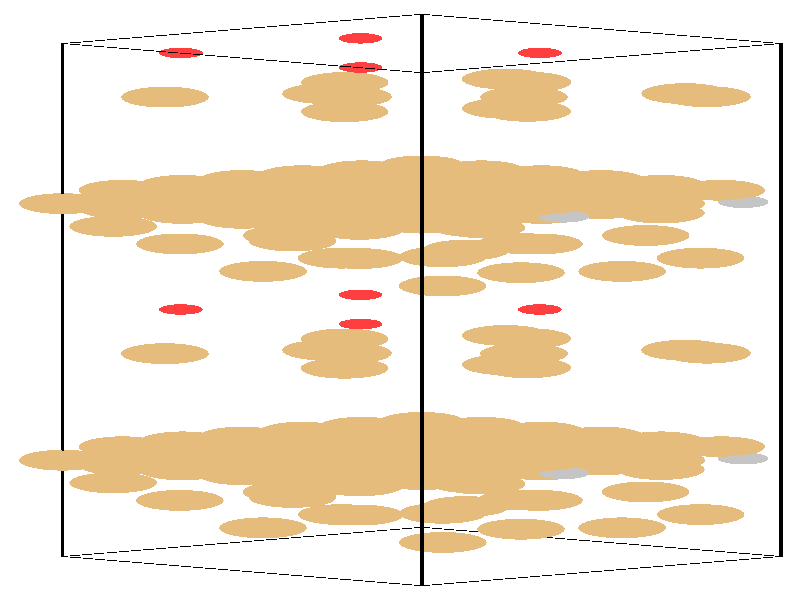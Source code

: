 #include "colors.inc"
#include "finish.inc"

global_settings {assumed_gamma 1 max_trace_level 6}
background {color White}
camera {orthographic
  right -24.13*x up 76.08*y
  direction 1.00*z
  location <0,0,50.00> look_at <0,0,0>}
light_source {<  2.00,   3.00,  40.00> color White
  area_light <0.70, 0, 0>, <0, 0.70, 0>, 3, 3
  adaptive 1 jitter}

#declare simple = finish {phong 0.7}
#declare pale = finish {ambient .5 diffuse .85 roughness .001 specular 0.200 }
#declare intermediate = finish {ambient 0.3 diffuse 0.6 specular 0.10 roughness 0.04 }
#declare vmd = finish {ambient .0 diffuse .65 phong 0.1 phong_size 40. specular 0.500 }
#declare jmol = finish {ambient .2 diffuse .6 specular 1 roughness .001 metallic}
#declare ase2 = finish {ambient 0.05 brilliance 3 diffuse 0.6 metallic specular 0.70 roughness 0.04 reflection 0.15}
#declare ase3 = finish {ambient .15 brilliance 2 diffuse .6 metallic specular 1. roughness .001 reflection .0}
#declare glass = finish {ambient .05 diffuse .3 specular 1. roughness .001}
#declare glass2 = finish {ambient .0 diffuse .3 specular 1. reflection .25 roughness .001}
#declare Rcell = 0.050;
#declare Rbond = 0.100;

#macro atom(LOC, R, COL, TRANS, FIN)
  sphere{LOC, R texture{pigment{color COL transmit TRANS} finish{FIN}}}
#end
#macro constrain(LOC, R, COL, TRANS FIN)
union{torus{R, Rcell rotate 45*z texture{pigment{color COL transmit TRANS} finish{FIN}}}
      torus{R, Rcell rotate -45*z texture{pigment{color COL transmit TRANS} finish{FIN}}}
      translate LOC}
#end

cylinder {<-10.17, -32.52, -33.83>, <  0.66, -36.23, -23.65>, Rcell pigment {Black}}
cylinder {<  0.66, -28.82, -44.00>, < 11.49, -32.52, -33.83>, Rcell pigment {Black}}
cylinder {<  0.66,  36.23, -20.33>, < 11.49,  32.52, -10.15>, Rcell pigment {Black}}
cylinder {<-10.17,  32.52, -10.15>, <  0.66,  28.82,   0.03>, Rcell pigment {Black}}
cylinder {<-10.17, -32.52, -33.83>, <  0.66, -28.82, -44.00>, Rcell pigment {Black}}
cylinder {<  0.66, -36.23, -23.65>, < 11.49, -32.52, -33.83>, Rcell pigment {Black}}
cylinder {<  0.66,  28.82,   0.03>, < 11.49,  32.52, -10.15>, Rcell pigment {Black}}
cylinder {<-10.17,  32.52, -10.15>, <  0.66,  36.23, -20.33>, Rcell pigment {Black}}
cylinder {<-10.17, -32.52, -33.83>, <-10.17,  32.52, -10.15>, Rcell pigment {Black}}
cylinder {<  0.66, -36.23, -23.65>, <  0.66,  28.82,   0.03>, Rcell pigment {Black}}
cylinder {< 11.49, -32.52, -33.83>, < 11.49,  32.52, -10.15>, Rcell pigment {Black}}
cylinder {<  0.66, -28.82, -44.00>, <  0.66,  36.23, -20.33>, Rcell pigment {Black}}
atom(<-10.17, -20.31, -29.38>, 1.32, rgb <0.78, 0.50, 0.20>, 0.0, ase3) // #0 
atom(< -8.37, -20.92, -27.68>, 1.32, rgb <0.78, 0.50, 0.20>, 0.0, ase3) // #1 
atom(< -6.56, -21.54, -25.99>, 1.32, rgb <0.78, 0.50, 0.20>, 0.0, ase3) // #2 
atom(< -8.37, -19.69, -31.08>, 1.32, rgb <0.78, 0.50, 0.20>, 0.0, ase3) // #3 
atom(< -6.56, -20.31, -29.38>, 1.32, rgb <0.78, 0.50, 0.20>, 0.0, ase3) // #4 
atom(< -4.76, -20.92, -27.68>, 1.32, rgb <0.78, 0.50, 0.20>, 0.0, ase3) // #5 
atom(< -6.56, -19.07, -32.77>, 1.32, rgb <0.78, 0.50, 0.20>, 0.0, ase3) // #6 
atom(< -4.76, -19.69, -31.08>, 1.32, rgb <0.78, 0.50, 0.20>, 0.0, ase3) // #7 
atom(< -2.95, -20.31, -29.38>, 1.32, rgb <0.78, 0.50, 0.20>, 0.0, ase3) // #8 
atom(< -8.37, -18.61, -28.76>, 1.32, rgb <0.78, 0.50, 0.20>, 0.0, ase3) // #9 
atom(< -6.56, -19.23, -27.07>, 1.32, rgb <0.78, 0.50, 0.20>, 0.0, ase3) // #10 
atom(< -4.76, -19.85, -25.37>, 1.32, rgb <0.78, 0.50, 0.20>, 0.0, ase3) // #11 
atom(< -6.56, -17.99, -30.46>, 1.32, rgb <0.78, 0.50, 0.20>, 0.0, ase3) // #12 
atom(< -4.76, -18.61, -28.76>, 1.32, rgb <0.78, 0.50, 0.20>, 0.0, ase3) // #13 
atom(< -2.95, -19.23, -27.07>, 1.32, rgb <0.78, 0.50, 0.20>, 0.0, ase3) // #14 
atom(< -4.76, -17.38, -32.15>, 1.32, rgb <0.78, 0.50, 0.20>, 0.0, ase3) // #15 
atom(< -2.95, -17.99, -30.46>, 1.32, rgb <0.78, 0.50, 0.20>, 0.0, ase3) // #16 
atom(< -1.14, -18.61, -28.76>, 1.32, rgb <0.78, 0.50, 0.20>, 0.0, ase3) // #17 
atom(<  3.84,  -4.89, -28.81>, 1.32, rgb <0.78, 0.50, 0.20>, 0.0, ase3) // #18 
atom(<  1.29,   1.78, -16.76>, 1.32, rgb <0.78, 0.50, 0.20>, 0.0, ase3) // #19 
atom(< -1.67,  -8.65, -16.53>, 1.32, rgb <0.78, 0.50, 0.20>, 0.0, ase3) // #20 
atom(< -1.22,   8.96, -24.31>, 1.32, rgb <0.78, 0.50, 0.20>, 0.0, ase3) // #21 
atom(< -3.24,   7.49, -14.74>, 1.32, rgb <0.78, 0.50, 0.20>, 0.0, ase3) // #22 
atom(< -3.42,   8.18, -18.82>, 1.32, rgb <0.78, 0.50, 0.20>, 0.0, ase3) // #23 
atom(<  3.65,   7.17, -26.40>, 1.32, rgb <0.78, 0.50, 0.20>, 0.0, ase3) // #24 
atom(<  7.87,  11.03, -20.21>, 1.32, rgb <0.78, 0.50, 0.20>, 0.0, ase3) // #25 
atom(< -2.23,  -6.36, -21.81>, 1.32, rgb <0.78, 0.50, 0.20>, 0.0, ase3) // #26 
atom(< -6.61,  -1.20, -21.12>, 0.66, rgb <1.00, 0.05, 0.05>, 0.0, ase3) // #27 
atom(<  4.94, -18.24, -33.98>, 0.76, rgb <0.56, 0.56, 0.56>, 0.0, ase3) // #28 
atom(<-10.17,  12.22, -17.54>, 1.32, rgb <0.78, 0.50, 0.20>, 0.0, ase3) // #29 
atom(< -8.37,  11.60, -15.85>, 1.32, rgb <0.78, 0.50, 0.20>, 0.0, ase3) // #30 
atom(< -6.56,  10.98, -14.15>, 1.32, rgb <0.78, 0.50, 0.20>, 0.0, ase3) // #31 
atom(< -8.37,  12.83, -19.24>, 1.32, rgb <0.78, 0.50, 0.20>, 0.0, ase3) // #32 
atom(< -6.56,  12.22, -17.54>, 1.32, rgb <0.78, 0.50, 0.20>, 0.0, ase3) // #33 
atom(< -4.76,  11.60, -15.85>, 1.32, rgb <0.78, 0.50, 0.20>, 0.0, ase3) // #34 
atom(< -6.56,  13.45, -20.93>, 1.32, rgb <0.78, 0.50, 0.20>, 0.0, ase3) // #35 
atom(< -4.76,  12.83, -19.24>, 1.32, rgb <0.78, 0.50, 0.20>, 0.0, ase3) // #36 
atom(< -2.95,  12.22, -17.54>, 1.32, rgb <0.78, 0.50, 0.20>, 0.0, ase3) // #37 
atom(< -8.37,  13.91, -16.92>, 1.32, rgb <0.78, 0.50, 0.20>, 0.0, ase3) // #38 
atom(< -6.56,  13.29, -15.23>, 1.32, rgb <0.78, 0.50, 0.20>, 0.0, ase3) // #39 
atom(< -4.76,  12.68, -13.53>, 1.32, rgb <0.78, 0.50, 0.20>, 0.0, ase3) // #40 
atom(< -6.56,  14.53, -18.62>, 1.32, rgb <0.78, 0.50, 0.20>, 0.0, ase3) // #41 
atom(< -4.76,  13.91, -16.92>, 1.32, rgb <0.78, 0.50, 0.20>, 0.0, ase3) // #42 
atom(< -2.95,  13.29, -15.23>, 1.32, rgb <0.78, 0.50, 0.20>, 0.0, ase3) // #43 
atom(< -4.76,  15.15, -20.32>, 1.32, rgb <0.78, 0.50, 0.20>, 0.0, ase3) // #44 
atom(< -2.95,  14.53, -18.62>, 1.32, rgb <0.78, 0.50, 0.20>, 0.0, ase3) // #45 
atom(< -1.14,  13.91, -16.92>, 1.32, rgb <0.78, 0.50, 0.20>, 0.0, ase3) // #46 
atom(<  3.84,  27.63, -16.97>, 1.32, rgb <0.78, 0.50, 0.20>, 0.0, ase3) // #47 
atom(<  1.29, -30.74, -28.60>, 1.32, rgb <0.78, 0.50, 0.20>, 0.0, ase3) // #48 
atom(< -1.67,  23.88,  -4.70>, 1.32, rgb <0.78, 0.50, 0.20>, 0.0, ase3) // #49 
atom(< -1.22, -23.56, -36.15>, 1.32, rgb <0.78, 0.50, 0.20>, 0.0, ase3) // #50 
atom(< -3.24, -25.03, -26.58>, 1.32, rgb <0.78, 0.50, 0.20>, 0.0, ase3) // #51 
atom(< -3.42, -24.34, -30.66>, 1.32, rgb <0.78, 0.50, 0.20>, 0.0, ase3) // #52 
atom(<  3.65, -25.36, -38.23>, 1.32, rgb <0.78, 0.50, 0.20>, 0.0, ase3) // #53 
atom(<  7.87, -21.49, -32.05>, 1.32, rgb <0.78, 0.50, 0.20>, 0.0, ase3) // #54 
atom(< -2.23,  26.17,  -9.97>, 1.32, rgb <0.78, 0.50, 0.20>, 0.0, ase3) // #55 
atom(< -6.61,  31.33,  -9.28>, 0.66, rgb <1.00, 0.05, 0.05>, 0.0, ase3) // #56 
atom(<  4.94,  14.28, -22.14>, 0.76, rgb <0.56, 0.56, 0.56>, 0.0, ase3) // #57 
atom(< -4.76, -18.45, -34.47>, 1.32, rgb <0.78, 0.50, 0.20>, 0.0, ase3) // #58 
atom(< -2.95, -19.07, -32.77>, 1.32, rgb <0.78, 0.50, 0.20>, 0.0, ase3) // #59 
atom(< -1.15, -19.69, -31.08>, 1.32, rgb <0.78, 0.50, 0.20>, 0.0, ase3) // #60 
atom(< -2.95, -17.84, -36.16>, 1.32, rgb <0.78, 0.50, 0.20>, 0.0, ase3) // #61 
atom(< -1.15, -18.45, -34.47>, 1.32, rgb <0.78, 0.50, 0.20>, 0.0, ase3) // #62 
atom(<  0.66, -19.07, -32.77>, 1.32, rgb <0.78, 0.50, 0.20>, 0.0, ase3) // #63 
atom(< -1.15, -17.22, -37.86>, 1.32, rgb <0.78, 0.50, 0.20>, 0.0, ase3) // #64 
atom(<  0.66, -17.84, -36.16>, 1.32, rgb <0.78, 0.50, 0.20>, 0.0, ase3) // #65 
atom(<  2.46, -18.45, -34.47>, 1.32, rgb <0.78, 0.50, 0.20>, 0.0, ase3) // #66 
atom(< -2.95, -16.76, -33.85>, 1.32, rgb <0.78, 0.50, 0.20>, 0.0, ase3) // #67 
atom(< -1.15, -17.38, -32.15>, 1.32, rgb <0.78, 0.50, 0.20>, 0.0, ase3) // #68 
atom(<  0.66, -17.99, -30.46>, 1.32, rgb <0.78, 0.50, 0.20>, 0.0, ase3) // #69 
atom(< -1.15, -16.14, -35.55>, 1.32, rgb <0.78, 0.50, 0.20>, 0.0, ase3) // #70 
atom(<  0.66, -16.76, -33.85>, 1.32, rgb <0.78, 0.50, 0.20>, 0.0, ase3) // #71 
atom(<  2.46, -17.38, -32.15>, 1.32, rgb <0.78, 0.50, 0.20>, 0.0, ase3) // #72 
atom(<  0.66, -15.52, -37.24>, 1.32, rgb <0.78, 0.50, 0.20>, 0.0, ase3) // #73 
atom(<  2.46, -16.14, -35.55>, 1.32, rgb <0.78, 0.50, 0.20>, 0.0, ase3) // #74 
atom(<  4.27, -16.76, -33.85>, 1.32, rgb <0.78, 0.50, 0.20>, 0.0, ase3) // #75 
atom(< -1.57,  -6.74, -23.72>, 1.32, rgb <0.78, 0.50, 0.20>, 0.0, ase3) // #76 
atom(<  6.70,   3.63, -21.85>, 1.32, rgb <0.78, 0.50, 0.20>, 0.0, ase3) // #77 
atom(<  3.74,  -6.80, -21.62>, 1.32, rgb <0.78, 0.50, 0.20>, 0.0, ase3) // #78 
atom(< -6.64,   7.11, -19.22>, 1.32, rgb <0.78, 0.50, 0.20>, 0.0, ase3) // #79 
atom(<  2.18,   9.34, -19.83>, 1.32, rgb <0.78, 0.50, 0.20>, 0.0, ase3) // #80 
atom(<  1.99,  10.04, -23.91>, 1.32, rgb <0.78, 0.50, 0.20>, 0.0, ase3) // #81 
atom(< -1.76,   5.31, -21.31>, 1.32, rgb <0.78, 0.50, 0.20>, 0.0, ase3) // #82 
atom(<  2.46,   9.18, -15.12>, 1.32, rgb <0.78, 0.50, 0.20>, 0.0, ase3) // #83 
atom(<  3.19,  -4.50, -26.90>, 1.32, rgb <0.78, 0.50, 0.20>, 0.0, ase3) // #84 
atom(< -1.19,   0.66, -26.21>, 0.66, rgb <1.00, 0.05, 0.05>, 0.0, ase3) // #85 
atom(< -0.48, -20.09, -28.89>, 0.76, rgb <0.56, 0.56, 0.56>, 0.0, ase3) // #86 
atom(< -4.76,  14.07, -22.63>, 1.32, rgb <0.78, 0.50, 0.20>, 0.0, ase3) // #87 
atom(< -2.95,  13.45, -20.93>, 1.32, rgb <0.78, 0.50, 0.20>, 0.0, ase3) // #88 
atom(< -1.15,  12.83, -19.24>, 1.32, rgb <0.78, 0.50, 0.20>, 0.0, ase3) // #89 
atom(< -2.95,  14.69, -24.33>, 1.32, rgb <0.78, 0.50, 0.20>, 0.0, ase3) // #90 
atom(< -1.15,  14.07, -22.63>, 1.32, rgb <0.78, 0.50, 0.20>, 0.0, ase3) // #91 
atom(<  0.66,  13.45, -20.93>, 1.32, rgb <0.78, 0.50, 0.20>, 0.0, ase3) // #92 
atom(< -1.15,  15.30, -26.02>, 1.32, rgb <0.78, 0.50, 0.20>, 0.0, ase3) // #93 
atom(<  0.66,  14.69, -24.33>, 1.32, rgb <0.78, 0.50, 0.20>, 0.0, ase3) // #94 
atom(<  2.46,  14.07, -22.63>, 1.32, rgb <0.78, 0.50, 0.20>, 0.0, ase3) // #95 
atom(< -2.95,  15.76, -22.01>, 1.32, rgb <0.78, 0.50, 0.20>, 0.0, ase3) // #96 
atom(< -1.15,  15.15, -20.32>, 1.32, rgb <0.78, 0.50, 0.20>, 0.0, ase3) // #97 
atom(<  0.66,  14.53, -18.62>, 1.32, rgb <0.78, 0.50, 0.20>, 0.0, ase3) // #98 
atom(< -1.15,  16.38, -23.71>, 1.32, rgb <0.78, 0.50, 0.20>, 0.0, ase3) // #99 
atom(<  0.66,  15.76, -22.01>, 1.32, rgb <0.78, 0.50, 0.20>, 0.0, ase3) // #100 
atom(<  2.46,  15.15, -20.32>, 1.32, rgb <0.78, 0.50, 0.20>, 0.0, ase3) // #101 
atom(<  0.66,  17.00, -25.41>, 1.32, rgb <0.78, 0.50, 0.20>, 0.0, ase3) // #102 
atom(<  2.46,  16.38, -23.71>, 1.32, rgb <0.78, 0.50, 0.20>, 0.0, ase3) // #103 
atom(<  4.27,  15.76, -22.01>, 1.32, rgb <0.78, 0.50, 0.20>, 0.0, ase3) // #104 
atom(< -1.57,  25.78, -11.88>, 1.32, rgb <0.78, 0.50, 0.20>, 0.0, ase3) // #105 
atom(<  6.70, -28.89, -33.69>, 1.32, rgb <0.78, 0.50, 0.20>, 0.0, ase3) // #106 
atom(<  3.74,  25.73,  -9.78>, 1.32, rgb <0.78, 0.50, 0.20>, 0.0, ase3) // #107 
atom(< -6.64, -25.41, -31.06>, 1.32, rgb <0.78, 0.50, 0.20>, 0.0, ase3) // #108 
atom(<  2.18, -23.18, -31.67>, 1.32, rgb <0.78, 0.50, 0.20>, 0.0, ase3) // #109 
atom(<  1.99, -22.49, -35.75>, 1.32, rgb <0.78, 0.50, 0.20>, 0.0, ase3) // #110 
atom(< -1.76, -27.21, -33.15>, 1.32, rgb <0.78, 0.50, 0.20>, 0.0, ase3) // #111 
atom(<  2.46, -23.34, -26.96>, 1.32, rgb <0.78, 0.50, 0.20>, 0.0, ase3) // #112 
atom(<  3.19,  28.02, -15.06>, 1.32, rgb <0.78, 0.50, 0.20>, 0.0, ase3) // #113 
atom(< -1.19,  33.18, -14.37>, 0.66, rgb <1.00, 0.05, 0.05>, 0.0, ase3) // #114 
atom(< -0.48,  12.43, -17.05>, 0.76, rgb <0.56, 0.56, 0.56>, 0.0, ase3) // #115 
atom(< -4.76, -22.16, -24.29>, 1.32, rgb <0.78, 0.50, 0.20>, 0.0, ase3) // #116 
atom(< -2.95, -22.78, -22.59>, 1.32, rgb <0.78, 0.50, 0.20>, 0.0, ase3) // #117 
atom(< -1.14, -23.39, -20.90>, 1.32, rgb <0.78, 0.50, 0.20>, 0.0, ase3) // #118 
atom(< -2.95, -21.54, -25.99>, 1.32, rgb <0.78, 0.50, 0.20>, 0.0, ase3) // #119 
atom(< -1.15, -22.16, -24.29>, 1.32, rgb <0.78, 0.50, 0.20>, 0.0, ase3) // #120 
atom(<  0.66, -22.78, -22.59>, 1.32, rgb <0.78, 0.50, 0.20>, 0.0, ase3) // #121 
atom(< -1.15, -20.92, -27.68>, 1.32, rgb <0.78, 0.50, 0.20>, 0.0, ase3) // #122 
atom(<  0.66, -21.54, -25.99>, 1.32, rgb <0.78, 0.50, 0.20>, 0.0, ase3) // #123 
atom(<  2.46, -22.16, -24.29>, 1.32, rgb <0.78, 0.50, 0.20>, 0.0, ase3) // #124 
atom(< -2.95, -20.46, -23.67>, 1.32, rgb <0.78, 0.50, 0.20>, 0.0, ase3) // #125 
atom(< -1.15, -21.08, -21.98>, 1.32, rgb <0.78, 0.50, 0.20>, 0.0, ase3) // #126 
atom(<  0.66, -21.70, -20.28>, 1.32, rgb <0.78, 0.50, 0.20>, 0.0, ase3) // #127 
atom(< -1.15, -19.85, -25.37>, 1.32, rgb <0.78, 0.50, 0.20>, 0.0, ase3) // #128 
atom(<  0.66, -20.46, -23.67>, 1.32, rgb <0.78, 0.50, 0.20>, 0.0, ase3) // #129 
atom(<  2.46, -21.08, -21.98>, 1.32, rgb <0.78, 0.50, 0.20>, 0.0, ase3) // #130 
atom(<  0.66, -19.23, -27.07>, 1.32, rgb <0.78, 0.50, 0.20>, 0.0, ase3) // #131 
atom(<  2.46, -19.85, -25.37>, 1.32, rgb <0.78, 0.50, 0.20>, 0.0, ase3) // #132 
atom(<  4.27, -20.46, -23.67>, 1.32, rgb <0.78, 0.50, 0.20>, 0.0, ase3) // #133 
atom(<  9.26,  -6.74, -23.72>, 1.32, rgb <0.78, 0.50, 0.20>, 0.0, ase3) // #134 
atom(< -4.13,   3.63, -21.85>, 1.32, rgb <0.78, 0.50, 0.20>, 0.0, ase3) // #135 
atom(< -7.09,  -6.80, -21.62>, 1.32, rgb <0.78, 0.50, 0.20>, 0.0, ase3) // #136 
atom(<  4.19,   7.11, -19.22>, 1.32, rgb <0.78, 0.50, 0.20>, 0.0, ase3) // #137 
atom(< -8.65,   9.34, -19.83>, 1.32, rgb <0.78, 0.50, 0.20>, 0.0, ase3) // #138 
atom(<  1.99,   6.33, -13.73>, 1.32, rgb <0.78, 0.50, 0.20>, 0.0, ase3) // #139 
atom(<  9.07,   5.31, -21.31>, 1.32, rgb <0.78, 0.50, 0.20>, 0.0, ase3) // #140 
atom(<  2.46,  12.88, -25.30>, 1.32, rgb <0.78, 0.50, 0.20>, 0.0, ase3) // #141 
atom(<  3.19,  -8.21, -16.72>, 1.32, rgb <0.78, 0.50, 0.20>, 0.0, ase3) // #142 
atom(< -1.19,  -3.05, -16.03>, 0.66, rgb <1.00, 0.05, 0.05>, 0.0, ase3) // #143 
atom(< 10.35, -20.09, -28.89>, 0.76, rgb <0.56, 0.56, 0.56>, 0.0, ase3) // #144 
atom(< -4.76,  10.36, -12.45>, 1.32, rgb <0.78, 0.50, 0.20>, 0.0, ase3) // #145 
atom(< -2.95,   9.75, -10.76>, 1.32, rgb <0.78, 0.50, 0.20>, 0.0, ase3) // #146 
atom(< -1.14,   9.13,  -9.06>, 1.32, rgb <0.78, 0.50, 0.20>, 0.0, ase3) // #147 
atom(< -2.95,  10.98, -14.15>, 1.32, rgb <0.78, 0.50, 0.20>, 0.0, ase3) // #148 
atom(< -1.15,  10.36, -12.45>, 1.32, rgb <0.78, 0.50, 0.20>, 0.0, ase3) // #149 
atom(<  0.66,   9.75, -10.76>, 1.32, rgb <0.78, 0.50, 0.20>, 0.0, ase3) // #150 
atom(< -1.15,  11.60, -15.85>, 1.32, rgb <0.78, 0.50, 0.20>, 0.0, ase3) // #151 
atom(<  0.66,  10.98, -14.15>, 1.32, rgb <0.78, 0.50, 0.20>, 0.0, ase3) // #152 
atom(<  2.46,  10.36, -12.45>, 1.32, rgb <0.78, 0.50, 0.20>, 0.0, ase3) // #153 
atom(< -2.95,  12.06, -11.84>, 1.32, rgb <0.78, 0.50, 0.20>, 0.0, ase3) // #154 
atom(< -1.15,  11.44, -10.14>, 1.32, rgb <0.78, 0.50, 0.20>, 0.0, ase3) // #155 
atom(<  0.66,  10.83,  -8.44>, 1.32, rgb <0.78, 0.50, 0.20>, 0.0, ase3) // #156 
atom(< -1.15,  12.68, -13.53>, 1.32, rgb <0.78, 0.50, 0.20>, 0.0, ase3) // #157 
atom(<  0.66,  12.06, -11.84>, 1.32, rgb <0.78, 0.50, 0.20>, 0.0, ase3) // #158 
atom(<  2.46,  11.44, -10.14>, 1.32, rgb <0.78, 0.50, 0.20>, 0.0, ase3) // #159 
atom(<  0.66,  13.29, -15.23>, 1.32, rgb <0.78, 0.50, 0.20>, 0.0, ase3) // #160 
atom(<  2.46,  12.68, -13.53>, 1.32, rgb <0.78, 0.50, 0.20>, 0.0, ase3) // #161 
atom(<  4.27,  12.06, -11.84>, 1.32, rgb <0.78, 0.50, 0.20>, 0.0, ase3) // #162 
atom(<  9.26,  25.78, -11.88>, 1.32, rgb <0.78, 0.50, 0.20>, 0.0, ase3) // #163 
atom(< -4.13, -28.89, -33.69>, 1.32, rgb <0.78, 0.50, 0.20>, 0.0, ase3) // #164 
atom(< -7.09,  25.73,  -9.78>, 1.32, rgb <0.78, 0.50, 0.20>, 0.0, ase3) // #165 
atom(<  4.19, -25.41, -31.06>, 1.32, rgb <0.78, 0.50, 0.20>, 0.0, ase3) // #166 
atom(< -8.65, -23.18, -31.67>, 1.32, rgb <0.78, 0.50, 0.20>, 0.0, ase3) // #167 
atom(<  1.99, -26.19, -25.57>, 1.32, rgb <0.78, 0.50, 0.20>, 0.0, ase3) // #168 
atom(<  9.07, -27.21, -33.15>, 1.32, rgb <0.78, 0.50, 0.20>, 0.0, ase3) // #169 
atom(<  2.46, -19.64, -37.13>, 1.32, rgb <0.78, 0.50, 0.20>, 0.0, ase3) // #170 
atom(<  3.19,  24.31,  -4.88>, 1.32, rgb <0.78, 0.50, 0.20>, 0.0, ase3) // #171 
atom(< -1.19,  29.48,  -4.19>, 0.66, rgb <1.00, 0.05, 0.05>, 0.0, ase3) // #172 
atom(< 10.35,  12.43, -17.05>, 0.76, rgb <0.56, 0.56, 0.56>, 0.0, ase3) // #173 
atom(<  0.66, -20.31, -29.38>, 1.32, rgb <0.78, 0.50, 0.20>, 0.0, ase3) // #174 
atom(<  2.46, -20.92, -27.68>, 1.32, rgb <0.78, 0.50, 0.20>, 0.0, ase3) // #175 
atom(<  4.27, -21.54, -25.99>, 1.32, rgb <0.78, 0.50, 0.20>, 0.0, ase3) // #176 
atom(<  2.46, -19.69, -31.08>, 1.32, rgb <0.78, 0.50, 0.20>, 0.0, ase3) // #177 
atom(<  4.27, -20.31, -29.38>, 1.32, rgb <0.78, 0.50, 0.20>, 0.0, ase3) // #178 
atom(<  6.07, -20.92, -27.68>, 1.32, rgb <0.78, 0.50, 0.20>, 0.0, ase3) // #179 
atom(<  4.27, -19.07, -32.77>, 1.32, rgb <0.78, 0.50, 0.20>, 0.0, ase3) // #180 
atom(<  6.07, -19.69, -31.08>, 1.32, rgb <0.78, 0.50, 0.20>, 0.0, ase3) // #181 
atom(<  7.88, -20.31, -29.38>, 1.32, rgb <0.78, 0.50, 0.20>, 0.0, ase3) // #182 
atom(<  2.46, -18.61, -28.76>, 1.32, rgb <0.78, 0.50, 0.20>, 0.0, ase3) // #183 
atom(<  4.27, -19.23, -27.07>, 1.32, rgb <0.78, 0.50, 0.20>, 0.0, ase3) // #184 
atom(<  6.07, -19.85, -25.37>, 1.32, rgb <0.78, 0.50, 0.20>, 0.0, ase3) // #185 
atom(<  4.27, -17.99, -30.46>, 1.32, rgb <0.78, 0.50, 0.20>, 0.0, ase3) // #186 
atom(<  6.07, -18.61, -28.76>, 1.32, rgb <0.78, 0.50, 0.20>, 0.0, ase3) // #187 
atom(<  7.88, -19.23, -27.07>, 1.32, rgb <0.78, 0.50, 0.20>, 0.0, ase3) // #188 
atom(<  6.07, -17.38, -32.15>, 1.32, rgb <0.78, 0.50, 0.20>, 0.0, ase3) // #189 
atom(<  7.88, -17.99, -30.46>, 1.32, rgb <0.78, 0.50, 0.20>, 0.0, ase3) // #190 
atom(<  9.69, -18.61, -28.76>, 1.32, rgb <0.78, 0.50, 0.20>, 0.0, ase3) // #191 
atom(<  3.84,  -8.59, -18.63>, 1.32, rgb <0.78, 0.50, 0.20>, 0.0, ase3) // #192 
atom(<  1.29,   5.48, -26.94>, 1.32, rgb <0.78, 0.50, 0.20>, 0.0, ase3) // #193 
atom(< -1.67,  -4.94, -26.71>, 1.32, rgb <0.78, 0.50, 0.20>, 0.0, ase3) // #194 
atom(< -1.22,   5.26, -14.13>, 1.32, rgb <0.78, 0.50, 0.20>, 0.0, ase3) // #195 
atom(< -3.24,  11.20, -24.92>, 1.32, rgb <0.78, 0.50, 0.20>, 0.0, ase3) // #196 
atom(<  7.41,   8.18, -18.82>, 1.32, rgb <0.78, 0.50, 0.20>, 0.0, ase3) // #197 
atom(<  3.65,   3.46, -16.22>, 1.32, rgb <0.78, 0.50, 0.20>, 0.0, ase3) // #198 
atom(< -2.96,  11.03, -20.21>, 1.32, rgb <0.78, 0.50, 0.20>, 0.0, ase3) // #199 
atom(<  8.60,  -6.36, -21.81>, 1.32, rgb <0.78, 0.50, 0.20>, 0.0, ase3) // #200 
atom(<  4.22,  -1.20, -21.12>, 0.66, rgb <1.00, 0.05, 0.05>, 0.0, ase3) // #201 
atom(<  4.94, -21.95, -23.80>, 0.76, rgb <0.56, 0.56, 0.56>, 0.0, ase3) // #202 
atom(<  0.66,  12.22, -17.54>, 1.32, rgb <0.78, 0.50, 0.20>, 0.0, ase3) // #203 
atom(<  2.46,  11.60, -15.85>, 1.32, rgb <0.78, 0.50, 0.20>, 0.0, ase3) // #204 
atom(<  4.27,  10.98, -14.15>, 1.32, rgb <0.78, 0.50, 0.20>, 0.0, ase3) // #205 
atom(<  2.46,  12.83, -19.24>, 1.32, rgb <0.78, 0.50, 0.20>, 0.0, ase3) // #206 
atom(<  4.27,  12.22, -17.54>, 1.32, rgb <0.78, 0.50, 0.20>, 0.0, ase3) // #207 
atom(<  6.07,  11.60, -15.85>, 1.32, rgb <0.78, 0.50, 0.20>, 0.0, ase3) // #208 
atom(<  4.27,  13.45, -20.93>, 1.32, rgb <0.78, 0.50, 0.20>, 0.0, ase3) // #209 
atom(<  6.07,  12.83, -19.24>, 1.32, rgb <0.78, 0.50, 0.20>, 0.0, ase3) // #210 
atom(<  7.88,  12.22, -17.54>, 1.32, rgb <0.78, 0.50, 0.20>, 0.0, ase3) // #211 
atom(<  2.46,  13.91, -16.92>, 1.32, rgb <0.78, 0.50, 0.20>, 0.0, ase3) // #212 
atom(<  4.27,  13.29, -15.23>, 1.32, rgb <0.78, 0.50, 0.20>, 0.0, ase3) // #213 
atom(<  6.07,  12.68, -13.53>, 1.32, rgb <0.78, 0.50, 0.20>, 0.0, ase3) // #214 
atom(<  4.27,  14.53, -18.62>, 1.32, rgb <0.78, 0.50, 0.20>, 0.0, ase3) // #215 
atom(<  6.07,  13.91, -16.92>, 1.32, rgb <0.78, 0.50, 0.20>, 0.0, ase3) // #216 
atom(<  7.88,  13.29, -15.23>, 1.32, rgb <0.78, 0.50, 0.20>, 0.0, ase3) // #217 
atom(<  6.07,  15.15, -20.32>, 1.32, rgb <0.78, 0.50, 0.20>, 0.0, ase3) // #218 
atom(<  7.88,  14.53, -18.62>, 1.32, rgb <0.78, 0.50, 0.20>, 0.0, ase3) // #219 
atom(<  9.69,  13.91, -16.92>, 1.32, rgb <0.78, 0.50, 0.20>, 0.0, ase3) // #220 
atom(<  3.84,  23.93,  -6.80>, 1.32, rgb <0.78, 0.50, 0.20>, 0.0, ase3) // #221 
atom(<  1.29, -27.04, -38.78>, 1.32, rgb <0.78, 0.50, 0.20>, 0.0, ase3) // #222 
atom(< -1.67,  27.58, -14.87>, 1.32, rgb <0.78, 0.50, 0.20>, 0.0, ase3) // #223 
atom(< -1.22, -27.27, -25.97>, 1.32, rgb <0.78, 0.50, 0.20>, 0.0, ase3) // #224 
atom(< -3.24, -21.33, -36.76>, 1.32, rgb <0.78, 0.50, 0.20>, 0.0, ase3) // #225 
atom(<  7.41, -24.34, -30.66>, 1.32, rgb <0.78, 0.50, 0.20>, 0.0, ase3) // #226 
atom(<  3.65, -29.06, -28.06>, 1.32, rgb <0.78, 0.50, 0.20>, 0.0, ase3) // #227 
atom(< -2.96, -21.49, -32.05>, 1.32, rgb <0.78, 0.50, 0.20>, 0.0, ase3) // #228 
atom(<  8.60,  26.17,  -9.97>, 1.32, rgb <0.78, 0.50, 0.20>, 0.0, ase3) // #229 
atom(<  4.22,  31.33,  -9.28>, 0.66, rgb <1.00, 0.05, 0.05>, 0.0, ase3) // #230 
atom(<  4.94,  10.58, -11.96>, 0.76, rgb <0.56, 0.56, 0.56>, 0.0, ase3) // #231 
